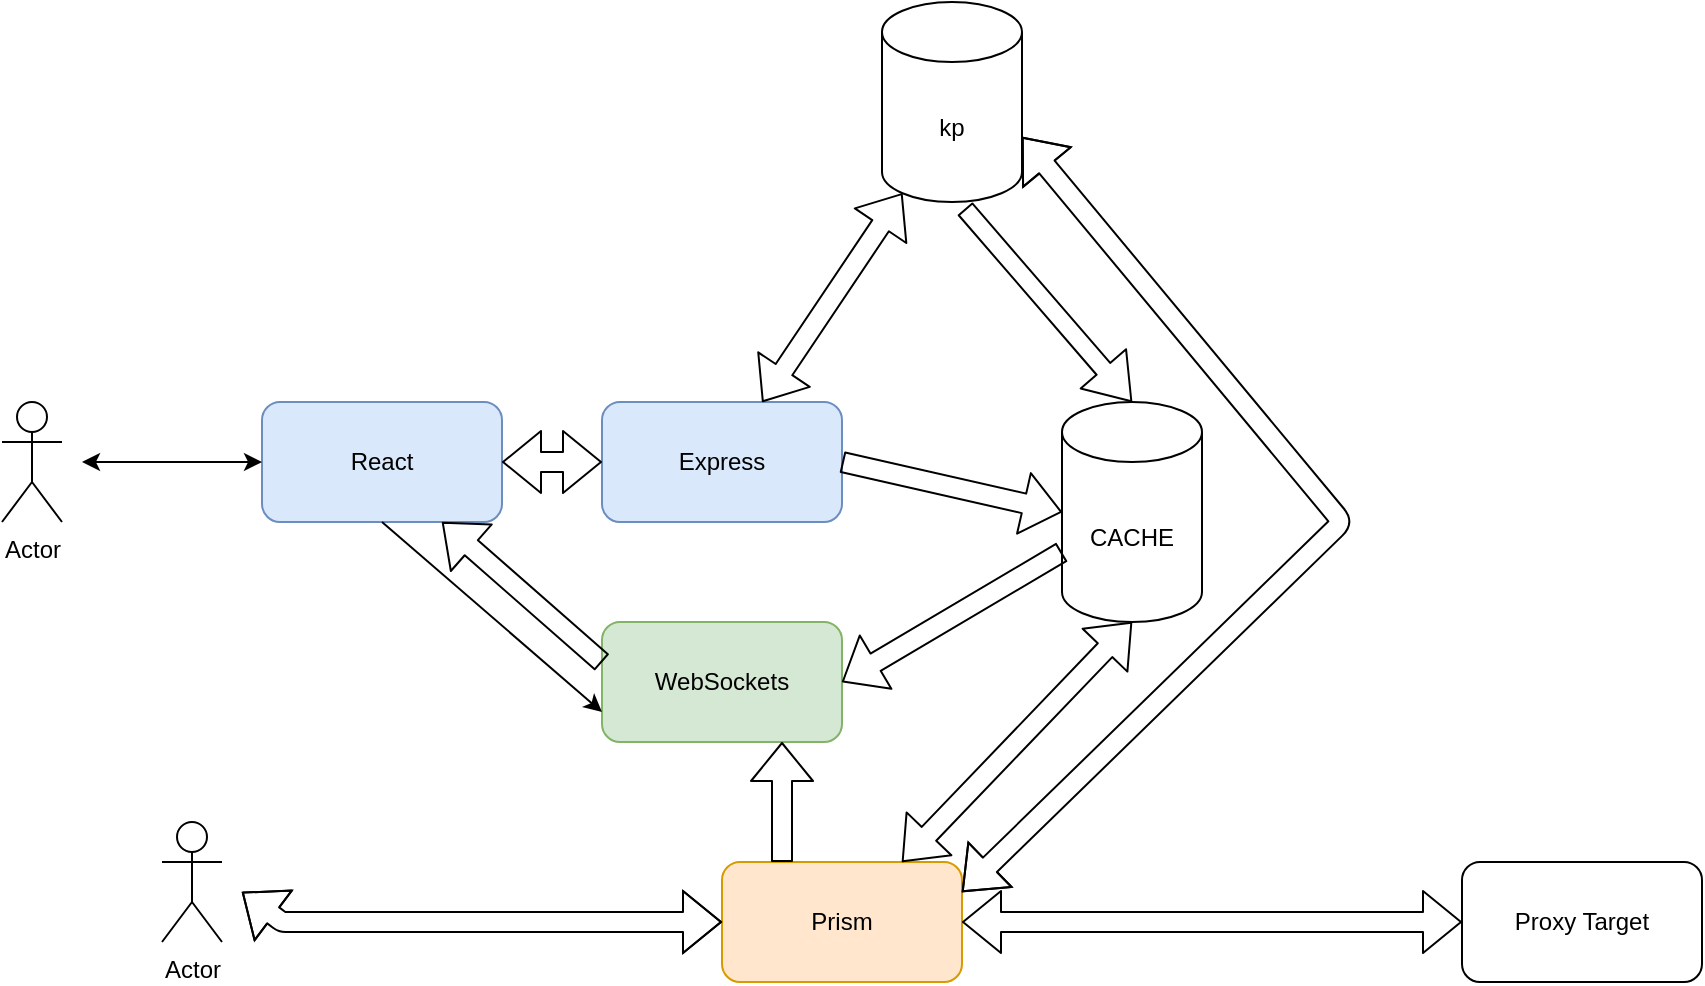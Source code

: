 <mxfile version="14.4.9" type="github">
  <diagram id="Q2eZcNRkKLry9RMaQLhZ" name="Page-1">
    <mxGraphModel dx="1324" dy="766" grid="1" gridSize="10" guides="1" tooltips="1" connect="1" arrows="1" fold="1" page="1" pageScale="1" pageWidth="827" pageHeight="1169" math="0" shadow="0">
      <root>
        <mxCell id="0" />
        <mxCell id="1" parent="0" />
        <mxCell id="h4WMCi7bXdfEGJi_ktZv-2" value="Express" style="rounded=1;whiteSpace=wrap;html=1;fillColor=#dae8fc;strokeColor=#6c8ebf;" parent="1" vertex="1">
          <mxGeometry x="340" y="290" width="120" height="60" as="geometry" />
        </mxCell>
        <mxCell id="h4WMCi7bXdfEGJi_ktZv-3" value="React" style="rounded=1;whiteSpace=wrap;html=1;fillColor=#dae8fc;strokeColor=#6c8ebf;" parent="1" vertex="1">
          <mxGeometry x="170" y="290" width="120" height="60" as="geometry" />
        </mxCell>
        <mxCell id="h4WMCi7bXdfEGJi_ktZv-4" value="Actor" style="shape=umlActor;verticalLabelPosition=bottom;verticalAlign=top;html=1;outlineConnect=0;" parent="1" vertex="1">
          <mxGeometry x="40" y="290" width="30" height="60" as="geometry" />
        </mxCell>
        <mxCell id="h4WMCi7bXdfEGJi_ktZv-10" value="kp" style="shape=cylinder3;whiteSpace=wrap;html=1;boundedLbl=1;backgroundOutline=1;size=15;" parent="1" vertex="1">
          <mxGeometry x="480" y="90" width="70" height="100" as="geometry" />
        </mxCell>
        <mxCell id="h4WMCi7bXdfEGJi_ktZv-12" value="CACHE" style="shape=cylinder3;whiteSpace=wrap;html=1;boundedLbl=1;backgroundOutline=1;size=15;" parent="1" vertex="1">
          <mxGeometry x="570" y="290" width="70" height="110" as="geometry" />
        </mxCell>
        <mxCell id="h4WMCi7bXdfEGJi_ktZv-14" value="" style="shape=flexArrow;endArrow=classic;startArrow=classic;html=1;entryX=0.145;entryY=1;entryDx=0;entryDy=-4.35;entryPerimeter=0;" parent="1" source="h4WMCi7bXdfEGJi_ktZv-2" target="h4WMCi7bXdfEGJi_ktZv-10" edge="1">
          <mxGeometry width="50" height="50" relative="1" as="geometry">
            <mxPoint x="460" y="230" as="sourcePoint" />
            <mxPoint x="510" y="180" as="targetPoint" />
          </mxGeometry>
        </mxCell>
        <mxCell id="h4WMCi7bXdfEGJi_ktZv-15" value="Prism" style="rounded=1;whiteSpace=wrap;html=1;fillColor=#ffe6cc;strokeColor=#d79b00;" parent="1" vertex="1">
          <mxGeometry x="400" y="520" width="120" height="60" as="geometry" />
        </mxCell>
        <mxCell id="h4WMCi7bXdfEGJi_ktZv-16" value="" style="shape=flexArrow;endArrow=classic;startArrow=classic;html=1;entryX=0;entryY=0.5;entryDx=0;entryDy=0;" parent="1" target="h4WMCi7bXdfEGJi_ktZv-15" edge="1">
          <mxGeometry width="50" height="50" relative="1" as="geometry">
            <mxPoint x="160" y="535" as="sourcePoint" />
            <mxPoint x="510" y="455" as="targetPoint" />
            <Array as="points">
              <mxPoint x="180" y="550" />
            </Array>
          </mxGeometry>
        </mxCell>
        <mxCell id="h4WMCi7bXdfEGJi_ktZv-17" value="Actor" style="shape=umlActor;verticalLabelPosition=bottom;verticalAlign=top;html=1;outlineConnect=0;" parent="1" vertex="1">
          <mxGeometry x="120" y="500" width="30" height="60" as="geometry" />
        </mxCell>
        <mxCell id="h4WMCi7bXdfEGJi_ktZv-19" value="" style="shape=flexArrow;endArrow=classic;html=1;width=9;endSize=6.8;entryX=0.5;entryY=0;entryDx=0;entryDy=0;entryPerimeter=0;exitX=0.592;exitY=1.033;exitDx=0;exitDy=0;exitPerimeter=0;" parent="1" source="h4WMCi7bXdfEGJi_ktZv-10" target="h4WMCi7bXdfEGJi_ktZv-12" edge="1">
          <mxGeometry width="50" height="50" relative="1" as="geometry">
            <mxPoint x="390" y="430" as="sourcePoint" />
            <mxPoint x="440" y="380" as="targetPoint" />
          </mxGeometry>
        </mxCell>
        <mxCell id="h4WMCi7bXdfEGJi_ktZv-21" value="" style="endArrow=classic;startArrow=classic;html=1;entryX=0;entryY=0.5;entryDx=0;entryDy=0;" parent="1" target="h4WMCi7bXdfEGJi_ktZv-3" edge="1">
          <mxGeometry width="50" height="50" relative="1" as="geometry">
            <mxPoint x="80" y="320" as="sourcePoint" />
            <mxPoint x="150" y="300" as="targetPoint" />
          </mxGeometry>
        </mxCell>
        <mxCell id="h4WMCi7bXdfEGJi_ktZv-22" value="" style="shape=flexArrow;endArrow=classic;startArrow=classic;html=1;entryX=0;entryY=0.5;entryDx=0;entryDy=0;exitX=1;exitY=0.5;exitDx=0;exitDy=0;" parent="1" source="h4WMCi7bXdfEGJi_ktZv-3" target="h4WMCi7bXdfEGJi_ktZv-2" edge="1">
          <mxGeometry width="50" height="50" relative="1" as="geometry">
            <mxPoint x="300" y="410" as="sourcePoint" />
            <mxPoint x="350" y="360" as="targetPoint" />
          </mxGeometry>
        </mxCell>
        <mxCell id="h4WMCi7bXdfEGJi_ktZv-24" value="" style="shape=flexArrow;endArrow=classic;startArrow=classic;html=1;exitX=1;exitY=0.5;exitDx=0;exitDy=0;entryX=0;entryY=0.5;entryDx=0;entryDy=0;" parent="1" source="h4WMCi7bXdfEGJi_ktZv-15" target="h4WMCi7bXdfEGJi_ktZv-25" edge="1">
          <mxGeometry width="50" height="50" relative="1" as="geometry">
            <mxPoint x="540" y="545" as="sourcePoint" />
            <mxPoint x="770" y="535" as="targetPoint" />
          </mxGeometry>
        </mxCell>
        <mxCell id="h4WMCi7bXdfEGJi_ktZv-25" value="Proxy Target" style="rounded=1;whiteSpace=wrap;html=1;" parent="1" vertex="1">
          <mxGeometry x="770" y="520" width="120" height="60" as="geometry" />
        </mxCell>
        <mxCell id="h4WMCi7bXdfEGJi_ktZv-11" value="" style="shape=flexArrow;endArrow=classic;startArrow=classic;html=1;exitX=0.75;exitY=0;exitDx=0;exitDy=0;entryX=0.5;entryY=1;entryDx=0;entryDy=0;entryPerimeter=0;" parent="1" source="h4WMCi7bXdfEGJi_ktZv-15" target="h4WMCi7bXdfEGJi_ktZv-12" edge="1">
          <mxGeometry width="50" height="50" relative="1" as="geometry">
            <mxPoint x="590" y="384" as="sourcePoint" />
            <mxPoint x="490" y="415" as="targetPoint" />
          </mxGeometry>
        </mxCell>
        <mxCell id="h4WMCi7bXdfEGJi_ktZv-26" value="WebSockets" style="rounded=1;whiteSpace=wrap;html=1;fillColor=#d5e8d4;strokeColor=#82b366;" parent="1" vertex="1">
          <mxGeometry x="340" y="400" width="120" height="60" as="geometry" />
        </mxCell>
        <mxCell id="h4WMCi7bXdfEGJi_ktZv-28" value="" style="shape=flexArrow;endArrow=classic;html=1;entryX=0.75;entryY=1;entryDx=0;entryDy=0;exitX=0;exitY=0.337;exitDx=0;exitDy=0;exitPerimeter=0;" parent="1" source="h4WMCi7bXdfEGJi_ktZv-26" target="h4WMCi7bXdfEGJi_ktZv-3" edge="1">
          <mxGeometry width="50" height="50" relative="1" as="geometry">
            <mxPoint x="380" y="400" as="sourcePoint" />
            <mxPoint x="430" y="350" as="targetPoint" />
          </mxGeometry>
        </mxCell>
        <mxCell id="h4WMCi7bXdfEGJi_ktZv-29" value="" style="endArrow=classic;html=1;entryX=0;entryY=0.75;entryDx=0;entryDy=0;exitX=0.5;exitY=1;exitDx=0;exitDy=0;" parent="1" source="h4WMCi7bXdfEGJi_ktZv-3" target="h4WMCi7bXdfEGJi_ktZv-26" edge="1">
          <mxGeometry width="50" height="50" relative="1" as="geometry">
            <mxPoint x="390" y="430" as="sourcePoint" />
            <mxPoint x="440" y="380" as="targetPoint" />
          </mxGeometry>
        </mxCell>
        <mxCell id="h4WMCi7bXdfEGJi_ktZv-30" value="" style="shape=flexArrow;endArrow=classic;html=1;entryX=0.75;entryY=1;entryDx=0;entryDy=0;exitX=0.25;exitY=0;exitDx=0;exitDy=0;" parent="1" source="h4WMCi7bXdfEGJi_ktZv-15" target="h4WMCi7bXdfEGJi_ktZv-26" edge="1">
          <mxGeometry width="50" height="50" relative="1" as="geometry">
            <mxPoint x="390" y="430" as="sourcePoint" />
            <mxPoint x="440" y="380" as="targetPoint" />
          </mxGeometry>
        </mxCell>
        <mxCell id="h4WMCi7bXdfEGJi_ktZv-32" value="" style="shape=flexArrow;endArrow=classic;html=1;entryX=1;entryY=0.5;entryDx=0;entryDy=0;exitX=0;exitY=0;exitDx=0;exitDy=75;exitPerimeter=0;" parent="1" source="h4WMCi7bXdfEGJi_ktZv-12" target="h4WMCi7bXdfEGJi_ktZv-26" edge="1">
          <mxGeometry width="50" height="50" relative="1" as="geometry">
            <mxPoint x="390" y="430" as="sourcePoint" />
            <mxPoint x="440" y="380" as="targetPoint" />
          </mxGeometry>
        </mxCell>
        <mxCell id="h4WMCi7bXdfEGJi_ktZv-33" value="" style="shape=flexArrow;endArrow=classic;html=1;entryX=0;entryY=0.5;entryDx=0;entryDy=0;entryPerimeter=0;exitX=1;exitY=0.5;exitDx=0;exitDy=0;" parent="1" source="h4WMCi7bXdfEGJi_ktZv-2" target="h4WMCi7bXdfEGJi_ktZv-12" edge="1">
          <mxGeometry width="50" height="50" relative="1" as="geometry">
            <mxPoint x="390" y="430" as="sourcePoint" />
            <mxPoint x="440" y="380" as="targetPoint" />
          </mxGeometry>
        </mxCell>
        <mxCell id="h4WMCi7bXdfEGJi_ktZv-34" value="" style="shape=flexArrow;endArrow=classic;startArrow=classic;html=1;entryX=1;entryY=0;entryDx=0;entryDy=67.5;entryPerimeter=0;exitX=1;exitY=0.25;exitDx=0;exitDy=0;" parent="1" source="h4WMCi7bXdfEGJi_ktZv-15" target="h4WMCi7bXdfEGJi_ktZv-10" edge="1">
          <mxGeometry width="50" height="50" relative="1" as="geometry">
            <mxPoint x="495" y="520" as="sourcePoint" />
            <mxPoint x="560" y="200" as="targetPoint" />
            <Array as="points">
              <mxPoint x="710" y="350" />
            </Array>
          </mxGeometry>
        </mxCell>
      </root>
    </mxGraphModel>
  </diagram>
</mxfile>
